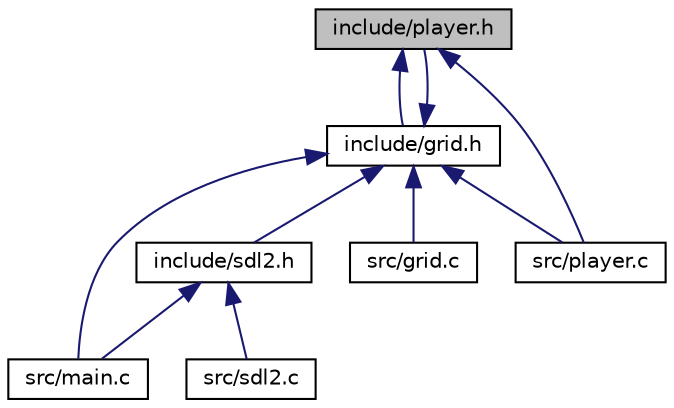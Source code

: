 digraph "include/player.h"
{
 // LATEX_PDF_SIZE
  edge [fontname="Helvetica",fontsize="10",labelfontname="Helvetica",labelfontsize="10"];
  node [fontname="Helvetica",fontsize="10",shape=record];
  Node1 [label="include/player.h",height=0.2,width=0.4,color="black", fillcolor="grey75", style="filled", fontcolor="black",tooltip="Contient enum Direction , les prototypes de fonctions et la structure Player."];
  Node1 -> Node2 [dir="back",color="midnightblue",fontsize="10",style="solid",fontname="Helvetica"];
  Node2 [label="include/grid.h",height=0.2,width=0.4,color="black", fillcolor="white", style="filled",URL="$grid_8h.html",tooltip="Contient enum caseType et la structure Grid ainsi que les prototypes de fonctions."];
  Node2 -> Node1 [dir="back",color="midnightblue",fontsize="10",style="solid",fontname="Helvetica"];
  Node2 -> Node3 [dir="back",color="midnightblue",fontsize="10",style="solid",fontname="Helvetica"];
  Node3 [label="include/sdl2.h",height=0.2,width=0.4,color="black", fillcolor="white", style="filled",URL="$sdl2_8h.html",tooltip="Contient la structure SDLContext (gere la taille de la fenetre), enum Event (different evenement decl..."];
  Node3 -> Node4 [dir="back",color="midnightblue",fontsize="10",style="solid",fontname="Helvetica"];
  Node4 [label="src/main.c",height=0.2,width=0.4,color="black", fillcolor="white", style="filled",URL="$main_8c.html",tooltip="fichier contenant tous les test de fonctions : Affiche la grille de jeux Deux mode d'affichage: en mo..."];
  Node3 -> Node5 [dir="back",color="midnightblue",fontsize="10",style="solid",fontname="Helvetica"];
  Node5 [label="src/sdl2.c",height=0.2,width=0.4,color="black", fillcolor="white", style="filled",URL="$sdl2_8c.html",tooltip="fichier contenant les fonctions sdl_init, display_sdl2, event et event_sdl2"];
  Node2 -> Node6 [dir="back",color="midnightblue",fontsize="10",style="solid",fontname="Helvetica"];
  Node6 [label="src/grid.c",height=0.2,width=0.4,color="black", fillcolor="white", style="filled",URL="$grid_8c.html",tooltip="fichier contenant les fonctions init_level, display, et free_grid"];
  Node2 -> Node4 [dir="back",color="midnightblue",fontsize="10",style="solid",fontname="Helvetica"];
  Node2 -> Node7 [dir="back",color="midnightblue",fontsize="10",style="solid",fontname="Helvetica"];
  Node7 [label="src/player.c",height=0.2,width=0.4,color="black", fillcolor="white", style="filled",URL="$player_8c.html",tooltip="fichier contenant la fonction move_player et toutesLesCiblesRecouvertes"];
  Node1 -> Node7 [dir="back",color="midnightblue",fontsize="10",style="solid",fontname="Helvetica"];
}
